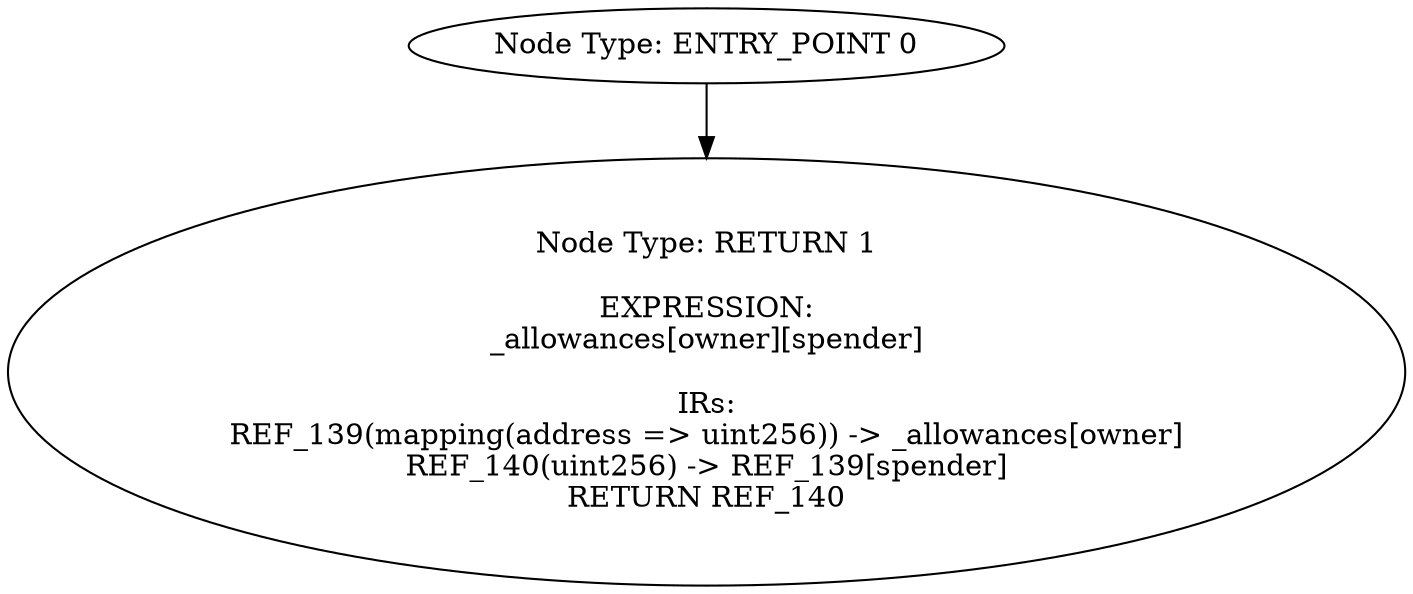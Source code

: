 digraph{
0[label="Node Type: ENTRY_POINT 0
"];
0->1;
1[label="Node Type: RETURN 1

EXPRESSION:
_allowances[owner][spender]

IRs:
REF_139(mapping(address => uint256)) -> _allowances[owner]
REF_140(uint256) -> REF_139[spender]
RETURN REF_140"];
}
